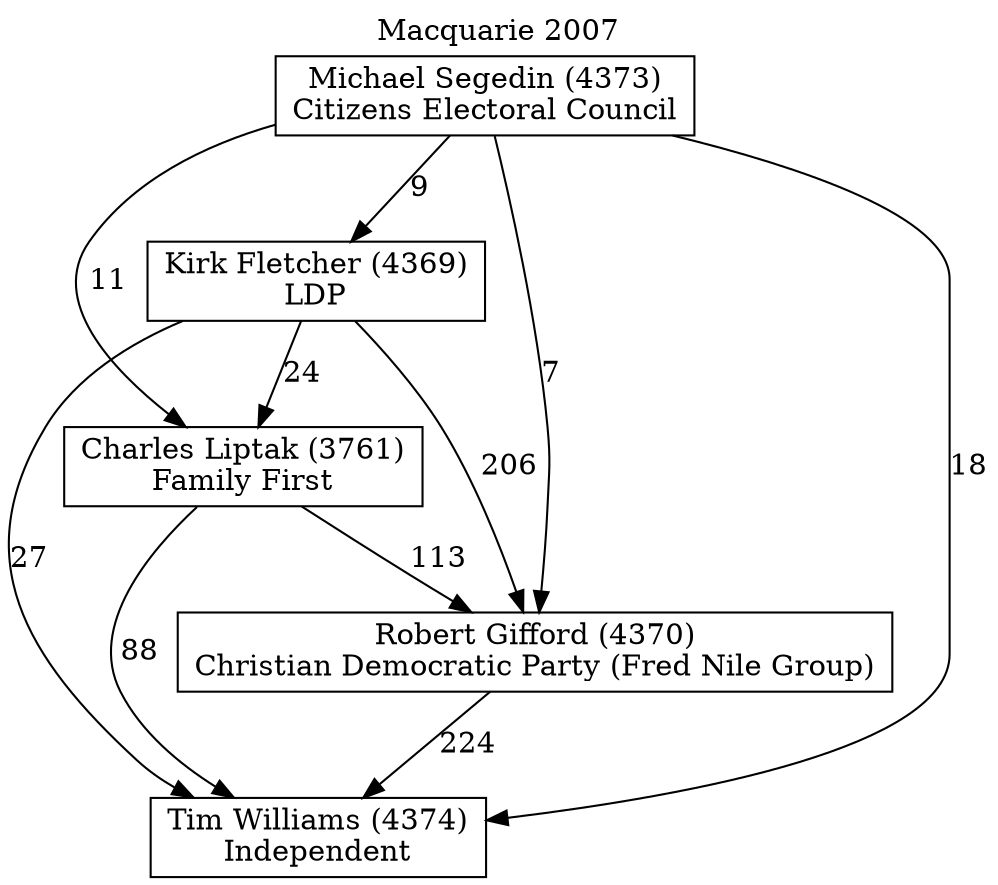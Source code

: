 // House preference flow
digraph "Tim Williams (4374)_Macquarie_2007" {
	graph [label="Macquarie 2007" labelloc=t mclimit=10]
	node [shape=box]
	"Tim Williams (4374)" [label="Tim Williams (4374)
Independent"]
	"Robert Gifford (4370)" [label="Robert Gifford (4370)
Christian Democratic Party (Fred Nile Group)"]
	"Charles Liptak (3761)" [label="Charles Liptak (3761)
Family First"]
	"Kirk Fletcher (4369)" [label="Kirk Fletcher (4369)
LDP"]
	"Michael Segedin (4373)" [label="Michael Segedin (4373)
Citizens Electoral Council"]
	"Robert Gifford (4370)" -> "Tim Williams (4374)" [label=224]
	"Charles Liptak (3761)" -> "Robert Gifford (4370)" [label=113]
	"Kirk Fletcher (4369)" -> "Charles Liptak (3761)" [label=24]
	"Michael Segedin (4373)" -> "Kirk Fletcher (4369)" [label=9]
	"Charles Liptak (3761)" -> "Tim Williams (4374)" [label=88]
	"Kirk Fletcher (4369)" -> "Tim Williams (4374)" [label=27]
	"Michael Segedin (4373)" -> "Tim Williams (4374)" [label=18]
	"Michael Segedin (4373)" -> "Charles Liptak (3761)" [label=11]
	"Kirk Fletcher (4369)" -> "Robert Gifford (4370)" [label=206]
	"Michael Segedin (4373)" -> "Robert Gifford (4370)" [label=7]
}
